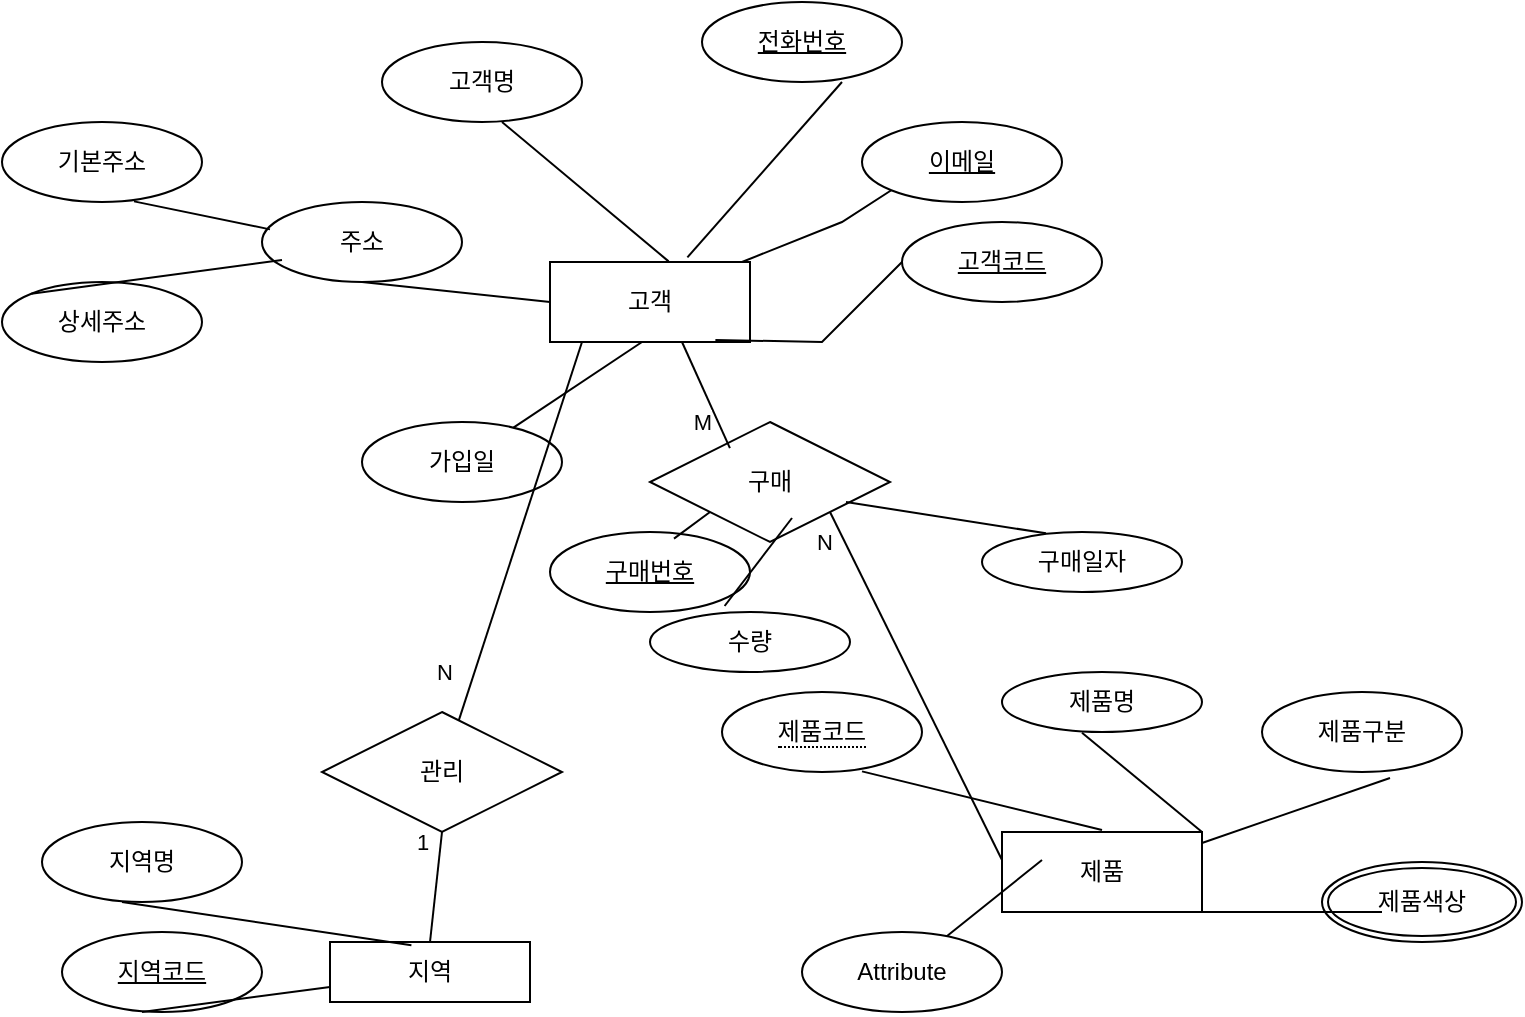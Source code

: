 <mxfile version="24.4.0" type="github">
  <diagram name="페이지-1" id="kJvjHG_07xl32h4U-tFJ">
    <mxGraphModel dx="1170" dy="763" grid="1" gridSize="10" guides="1" tooltips="1" connect="1" arrows="1" fold="1" page="1" pageScale="1" pageWidth="827" pageHeight="1169" math="0" shadow="0">
      <root>
        <mxCell id="0" />
        <mxCell id="1" parent="0" />
        <mxCell id="_tkusnZV7Iklj_QXmHQj-2" value="고객" style="whiteSpace=wrap;html=1;align=center;" vertex="1" parent="1">
          <mxGeometry x="304" y="210" width="100" height="40" as="geometry" />
        </mxCell>
        <mxCell id="_tkusnZV7Iklj_QXmHQj-3" value="고객명" style="ellipse;whiteSpace=wrap;html=1;align=center;" vertex="1" parent="1">
          <mxGeometry x="220" y="100" width="100" height="40" as="geometry" />
        </mxCell>
        <mxCell id="_tkusnZV7Iklj_QXmHQj-4" value="" style="endArrow=none;html=1;rounded=0;entryX=0.593;entryY=-0.008;entryDx=0;entryDy=0;entryPerimeter=0;" edge="1" parent="1" target="_tkusnZV7Iklj_QXmHQj-2">
          <mxGeometry relative="1" as="geometry">
            <mxPoint x="280" y="140" as="sourcePoint" />
            <mxPoint x="440" y="140" as="targetPoint" />
          </mxGeometry>
        </mxCell>
        <mxCell id="_tkusnZV7Iklj_QXmHQj-5" value="전화번호" style="ellipse;whiteSpace=wrap;html=1;align=center;fontStyle=4;" vertex="1" parent="1">
          <mxGeometry x="380" y="80" width="100" height="40" as="geometry" />
        </mxCell>
        <mxCell id="_tkusnZV7Iklj_QXmHQj-7" value="" style="endArrow=none;html=1;rounded=0;exitX=0.687;exitY=-0.058;exitDx=0;exitDy=0;exitPerimeter=0;" edge="1" parent="1" source="_tkusnZV7Iklj_QXmHQj-2">
          <mxGeometry relative="1" as="geometry">
            <mxPoint x="290" y="120" as="sourcePoint" />
            <mxPoint x="450" y="120" as="targetPoint" />
          </mxGeometry>
        </mxCell>
        <mxCell id="_tkusnZV7Iklj_QXmHQj-8" value="이메일" style="ellipse;whiteSpace=wrap;html=1;align=center;fontStyle=4;" vertex="1" parent="1">
          <mxGeometry x="460" y="140" width="100" height="40" as="geometry" />
        </mxCell>
        <mxCell id="_tkusnZV7Iklj_QXmHQj-9" value="" style="endArrow=none;html=1;rounded=0;entryX=0;entryY=1;entryDx=0;entryDy=0;" edge="1" parent="1" target="_tkusnZV7Iklj_QXmHQj-8">
          <mxGeometry relative="1" as="geometry">
            <mxPoint x="400" y="210" as="sourcePoint" />
            <mxPoint x="460" y="130" as="targetPoint" />
            <Array as="points">
              <mxPoint x="450" y="190" />
            </Array>
          </mxGeometry>
        </mxCell>
        <mxCell id="_tkusnZV7Iklj_QXmHQj-10" value="고객코드" style="ellipse;whiteSpace=wrap;html=1;align=center;fontStyle=4;" vertex="1" parent="1">
          <mxGeometry x="480" y="190" width="100" height="40" as="geometry" />
        </mxCell>
        <mxCell id="_tkusnZV7Iklj_QXmHQj-11" value="" style="endArrow=none;html=1;rounded=0;exitX=0.827;exitY=0.975;exitDx=0;exitDy=0;exitPerimeter=0;" edge="1" parent="1" source="_tkusnZV7Iklj_QXmHQj-2">
          <mxGeometry relative="1" as="geometry">
            <mxPoint x="403" y="298" as="sourcePoint" />
            <mxPoint x="480" y="210" as="targetPoint" />
            <Array as="points">
              <mxPoint x="440" y="250" />
            </Array>
          </mxGeometry>
        </mxCell>
        <mxCell id="_tkusnZV7Iklj_QXmHQj-12" value="주소" style="ellipse;whiteSpace=wrap;html=1;align=center;" vertex="1" parent="1">
          <mxGeometry x="160" y="180" width="100" height="40" as="geometry" />
        </mxCell>
        <mxCell id="_tkusnZV7Iklj_QXmHQj-13" value="기본주소" style="ellipse;whiteSpace=wrap;html=1;align=center;" vertex="1" parent="1">
          <mxGeometry x="30" y="140" width="100" height="40" as="geometry" />
        </mxCell>
        <mxCell id="_tkusnZV7Iklj_QXmHQj-14" value="상세주소" style="ellipse;whiteSpace=wrap;html=1;align=center;" vertex="1" parent="1">
          <mxGeometry x="30" y="220" width="100" height="40" as="geometry" />
        </mxCell>
        <mxCell id="_tkusnZV7Iklj_QXmHQj-15" value="" style="endArrow=none;html=1;rounded=0;entryX=0;entryY=0.5;entryDx=0;entryDy=0;exitX=0.5;exitY=1;exitDx=0;exitDy=0;" edge="1" parent="1" source="_tkusnZV7Iklj_QXmHQj-12" target="_tkusnZV7Iklj_QXmHQj-2">
          <mxGeometry relative="1" as="geometry">
            <mxPoint x="210" y="210" as="sourcePoint" />
            <mxPoint x="370" y="210" as="targetPoint" />
          </mxGeometry>
        </mxCell>
        <mxCell id="_tkusnZV7Iklj_QXmHQj-16" value="" style="endArrow=none;html=1;rounded=0;exitX=0.66;exitY=0.992;exitDx=0;exitDy=0;exitPerimeter=0;entryX=0.04;entryY=0.342;entryDx=0;entryDy=0;entryPerimeter=0;" edge="1" parent="1" source="_tkusnZV7Iklj_QXmHQj-13" target="_tkusnZV7Iklj_QXmHQj-12">
          <mxGeometry relative="1" as="geometry">
            <mxPoint x="20" y="200" as="sourcePoint" />
            <mxPoint x="180" y="200" as="targetPoint" />
          </mxGeometry>
        </mxCell>
        <mxCell id="_tkusnZV7Iklj_QXmHQj-17" value="" style="endArrow=none;html=1;rounded=0;exitX=0;exitY=0;exitDx=0;exitDy=0;" edge="1" parent="1" source="_tkusnZV7Iklj_QXmHQj-14">
          <mxGeometry relative="1" as="geometry">
            <mxPoint x="10" y="209" as="sourcePoint" />
            <mxPoint x="170" y="209" as="targetPoint" />
          </mxGeometry>
        </mxCell>
        <mxCell id="_tkusnZV7Iklj_QXmHQj-18" value="가입일" style="ellipse;whiteSpace=wrap;html=1;align=center;" vertex="1" parent="1">
          <mxGeometry x="210" y="290" width="100" height="40" as="geometry" />
        </mxCell>
        <mxCell id="_tkusnZV7Iklj_QXmHQj-19" value="" style="endArrow=none;html=1;rounded=0;" edge="1" parent="1" source="_tkusnZV7Iklj_QXmHQj-18">
          <mxGeometry relative="1" as="geometry">
            <mxPoint x="190" y="250" as="sourcePoint" />
            <mxPoint x="350" y="250" as="targetPoint" />
          </mxGeometry>
        </mxCell>
        <mxCell id="_tkusnZV7Iklj_QXmHQj-22" value="지역" style="whiteSpace=wrap;html=1;align=center;" vertex="1" parent="1">
          <mxGeometry x="194" y="550" width="100" height="30" as="geometry" />
        </mxCell>
        <mxCell id="_tkusnZV7Iklj_QXmHQj-23" value="지역명&lt;span style=&quot;color: rgba(0, 0, 0, 0); font-family: monospace; font-size: 0px; text-align: start; text-wrap: nowrap;&quot;&gt;%3CmxGraphModel%3E%3Croot%3E%3CmxCell%20id%3D%220%22%2F%3E%3CmxCell%20id%3D%221%22%20parent%3D%220%22%2F%3E%3CmxCell%20id%3D%222%22%20value%3D%22%EC%A7%80%EC%97%AD%22%20style%3D%22ellipse%3BwhiteSpace%3Dwrap%3Bhtml%3D1%3Balign%3Dcenter%3B%22%20vertex%3D%221%22%20parent%3D%221%22%3E%3CmxGeometry%20x%3D%22170%22%20y%3D%22300%22%20width%3D%22100%22%20height%3D%2240%22%20as%3D%22geometry%22%2F%3E%3C%2FmxCell%3E%3C%2Froot%3E%3C%2FmxGraphModel%3E&lt;/span&gt;" style="ellipse;whiteSpace=wrap;html=1;align=center;" vertex="1" parent="1">
          <mxGeometry x="50" y="490" width="100" height="40" as="geometry" />
        </mxCell>
        <mxCell id="_tkusnZV7Iklj_QXmHQj-25" value="" style="endArrow=none;html=1;rounded=0;entryX=0.407;entryY=0.056;entryDx=0;entryDy=0;entryPerimeter=0;" edge="1" parent="1" target="_tkusnZV7Iklj_QXmHQj-22">
          <mxGeometry relative="1" as="geometry">
            <mxPoint x="90" y="530" as="sourcePoint" />
            <mxPoint x="260" y="590" as="targetPoint" />
          </mxGeometry>
        </mxCell>
        <mxCell id="_tkusnZV7Iklj_QXmHQj-26" value="지역코드" style="ellipse;whiteSpace=wrap;html=1;align=center;fontStyle=4;" vertex="1" parent="1">
          <mxGeometry x="60" y="545" width="100" height="40" as="geometry" />
        </mxCell>
        <mxCell id="_tkusnZV7Iklj_QXmHQj-27" value="" style="endArrow=none;html=1;rounded=0;entryX=0;entryY=0.75;entryDx=0;entryDy=0;" edge="1" parent="1" target="_tkusnZV7Iklj_QXmHQj-22">
          <mxGeometry relative="1" as="geometry">
            <mxPoint x="100" y="585" as="sourcePoint" />
            <mxPoint x="260" y="585" as="targetPoint" />
          </mxGeometry>
        </mxCell>
        <mxCell id="_tkusnZV7Iklj_QXmHQj-28" value="제품" style="whiteSpace=wrap;html=1;align=center;" vertex="1" parent="1">
          <mxGeometry x="530" y="495" width="100" height="40" as="geometry" />
        </mxCell>
        <mxCell id="_tkusnZV7Iklj_QXmHQj-29" value="&lt;span style=&quot;border-bottom: 1px dotted&quot;&gt;제품코드&lt;/span&gt;" style="ellipse;whiteSpace=wrap;html=1;align=center;" vertex="1" parent="1">
          <mxGeometry x="390" y="425" width="100" height="40" as="geometry" />
        </mxCell>
        <mxCell id="_tkusnZV7Iklj_QXmHQj-30" value="제품명" style="ellipse;whiteSpace=wrap;html=1;align=center;" vertex="1" parent="1">
          <mxGeometry x="530" y="415" width="100" height="30" as="geometry" />
        </mxCell>
        <mxCell id="_tkusnZV7Iklj_QXmHQj-31" value="제품구분" style="ellipse;whiteSpace=wrap;html=1;align=center;" vertex="1" parent="1">
          <mxGeometry x="660" y="425" width="100" height="40" as="geometry" />
        </mxCell>
        <mxCell id="_tkusnZV7Iklj_QXmHQj-32" value="" style="endArrow=none;html=1;rounded=0;exitX=0.7;exitY=0.992;exitDx=0;exitDy=0;exitPerimeter=0;" edge="1" parent="1" source="_tkusnZV7Iklj_QXmHQj-29">
          <mxGeometry relative="1" as="geometry">
            <mxPoint x="420" y="494" as="sourcePoint" />
            <mxPoint x="580" y="494" as="targetPoint" />
          </mxGeometry>
        </mxCell>
        <mxCell id="_tkusnZV7Iklj_QXmHQj-33" value="" style="endArrow=none;html=1;rounded=0;exitX=0.4;exitY=1.011;exitDx=0;exitDy=0;exitPerimeter=0;" edge="1" parent="1" source="_tkusnZV7Iklj_QXmHQj-30">
          <mxGeometry relative="1" as="geometry">
            <mxPoint x="510" y="466" as="sourcePoint" />
            <mxPoint x="630" y="495" as="targetPoint" />
          </mxGeometry>
        </mxCell>
        <mxCell id="_tkusnZV7Iklj_QXmHQj-34" value="" style="endArrow=none;html=1;rounded=0;exitX=0.7;exitY=0.992;exitDx=0;exitDy=0;exitPerimeter=0;entryX=0.64;entryY=1.075;entryDx=0;entryDy=0;entryPerimeter=0;" edge="1" parent="1" target="_tkusnZV7Iklj_QXmHQj-31">
          <mxGeometry relative="1" as="geometry">
            <mxPoint x="630" y="500.5" as="sourcePoint" />
            <mxPoint x="750" y="529.5" as="targetPoint" />
          </mxGeometry>
        </mxCell>
        <mxCell id="_tkusnZV7Iklj_QXmHQj-35" value="제품색상" style="ellipse;shape=doubleEllipse;margin=3;whiteSpace=wrap;html=1;align=center;" vertex="1" parent="1">
          <mxGeometry x="690" y="510" width="100" height="40" as="geometry" />
        </mxCell>
        <mxCell id="_tkusnZV7Iklj_QXmHQj-36" value="" style="endArrow=none;html=1;rounded=0;" edge="1" parent="1">
          <mxGeometry relative="1" as="geometry">
            <mxPoint x="560" y="535" as="sourcePoint" />
            <mxPoint x="720" y="535" as="targetPoint" />
          </mxGeometry>
        </mxCell>
        <mxCell id="_tkusnZV7Iklj_QXmHQj-37" value="Attribute" style="ellipse;whiteSpace=wrap;html=1;align=center;" vertex="1" parent="1">
          <mxGeometry x="430" y="545" width="100" height="40" as="geometry" />
        </mxCell>
        <mxCell id="_tkusnZV7Iklj_QXmHQj-38" value="" style="endArrow=none;html=1;rounded=0;" edge="1" parent="1" source="_tkusnZV7Iklj_QXmHQj-37">
          <mxGeometry relative="1" as="geometry">
            <mxPoint x="390" y="509" as="sourcePoint" />
            <mxPoint x="550" y="509" as="targetPoint" />
          </mxGeometry>
        </mxCell>
        <mxCell id="_tkusnZV7Iklj_QXmHQj-41" value="관리" style="shape=rhombus;perimeter=rhombusPerimeter;whiteSpace=wrap;html=1;align=center;" vertex="1" parent="1">
          <mxGeometry x="190" y="435" width="120" height="60" as="geometry" />
        </mxCell>
        <mxCell id="_tkusnZV7Iklj_QXmHQj-42" value="" style="endArrow=none;html=1;rounded=0;" edge="1" parent="1" source="_tkusnZV7Iklj_QXmHQj-41">
          <mxGeometry relative="1" as="geometry">
            <mxPoint x="160" y="250" as="sourcePoint" />
            <mxPoint x="320" y="250" as="targetPoint" />
          </mxGeometry>
        </mxCell>
        <mxCell id="_tkusnZV7Iklj_QXmHQj-44" value="N" style="edgeLabel;html=1;align=center;verticalAlign=middle;resizable=0;points=[];" vertex="1" connectable="0" parent="_tkusnZV7Iklj_QXmHQj-42">
          <mxGeometry x="-0.644" y="-1" relative="1" as="geometry">
            <mxPoint x="-20" y="9" as="offset" />
          </mxGeometry>
        </mxCell>
        <mxCell id="_tkusnZV7Iklj_QXmHQj-43" value="" style="endArrow=none;html=1;rounded=0;exitX=0.5;exitY=0;exitDx=0;exitDy=0;entryX=0.5;entryY=1;entryDx=0;entryDy=0;" edge="1" parent="1" source="_tkusnZV7Iklj_QXmHQj-22" target="_tkusnZV7Iklj_QXmHQj-41">
          <mxGeometry relative="1" as="geometry">
            <mxPoint x="70" y="480" as="sourcePoint" />
            <mxPoint x="250" y="500" as="targetPoint" />
          </mxGeometry>
        </mxCell>
        <mxCell id="_tkusnZV7Iklj_QXmHQj-45" value="1" style="edgeLabel;html=1;align=center;verticalAlign=middle;resizable=0;points=[];" vertex="1" connectable="0" parent="_tkusnZV7Iklj_QXmHQj-43">
          <mxGeometry x="-0.087" y="-1" relative="1" as="geometry">
            <mxPoint x="-8" y="-25" as="offset" />
          </mxGeometry>
        </mxCell>
        <mxCell id="_tkusnZV7Iklj_QXmHQj-46" value="구매" style="shape=rhombus;perimeter=rhombusPerimeter;whiteSpace=wrap;html=1;align=center;" vertex="1" parent="1">
          <mxGeometry x="354" y="290" width="120" height="60" as="geometry" />
        </mxCell>
        <mxCell id="_tkusnZV7Iklj_QXmHQj-48" value="구매번호" style="ellipse;whiteSpace=wrap;html=1;align=center;fontStyle=4;" vertex="1" parent="1">
          <mxGeometry x="304" y="345" width="100" height="40" as="geometry" />
        </mxCell>
        <mxCell id="_tkusnZV7Iklj_QXmHQj-49" value="수량" style="ellipse;whiteSpace=wrap;html=1;align=center;" vertex="1" parent="1">
          <mxGeometry x="354" y="385" width="100" height="30" as="geometry" />
        </mxCell>
        <mxCell id="_tkusnZV7Iklj_QXmHQj-50" value="구매일자" style="ellipse;whiteSpace=wrap;html=1;align=center;" vertex="1" parent="1">
          <mxGeometry x="520" y="345" width="100" height="30" as="geometry" />
        </mxCell>
        <mxCell id="_tkusnZV7Iklj_QXmHQj-51" value="" style="endArrow=none;html=1;rounded=0;exitX=0.62;exitY=0.083;exitDx=0;exitDy=0;exitPerimeter=0;entryX=0;entryY=1;entryDx=0;entryDy=0;" edge="1" parent="1" source="_tkusnZV7Iklj_QXmHQj-48" target="_tkusnZV7Iklj_QXmHQj-46">
          <mxGeometry relative="1" as="geometry">
            <mxPoint x="344" y="280" as="sourcePoint" />
            <mxPoint x="380" y="340" as="targetPoint" />
          </mxGeometry>
        </mxCell>
        <mxCell id="_tkusnZV7Iklj_QXmHQj-53" value="" style="endArrow=none;html=1;rounded=0;exitX=0.62;exitY=0.083;exitDx=0;exitDy=0;exitPerimeter=0;entryX=0.32;entryY=0.022;entryDx=0;entryDy=0;entryPerimeter=0;" edge="1" parent="1" target="_tkusnZV7Iklj_QXmHQj-50">
          <mxGeometry relative="1" as="geometry">
            <mxPoint x="452" y="330" as="sourcePoint" />
            <mxPoint x="520" y="307" as="targetPoint" />
          </mxGeometry>
        </mxCell>
        <mxCell id="_tkusnZV7Iklj_QXmHQj-54" value="" style="endArrow=none;html=1;rounded=0;exitX=0.62;exitY=0.083;exitDx=0;exitDy=0;exitPerimeter=0;entryX=0.373;entryY=-0.1;entryDx=0;entryDy=0;entryPerimeter=0;" edge="1" parent="1" target="_tkusnZV7Iklj_QXmHQj-49">
          <mxGeometry relative="1" as="geometry">
            <mxPoint x="425" y="338" as="sourcePoint" />
            <mxPoint x="503" y="320" as="targetPoint" />
          </mxGeometry>
        </mxCell>
        <mxCell id="_tkusnZV7Iklj_QXmHQj-55" value="" style="endArrow=none;html=1;rounded=0;entryX=0.333;entryY=0.217;entryDx=0;entryDy=0;entryPerimeter=0;" edge="1" parent="1" target="_tkusnZV7Iklj_QXmHQj-46">
          <mxGeometry relative="1" as="geometry">
            <mxPoint x="370" y="250" as="sourcePoint" />
            <mxPoint x="530" y="250" as="targetPoint" />
          </mxGeometry>
        </mxCell>
        <mxCell id="_tkusnZV7Iklj_QXmHQj-57" value="M" style="edgeLabel;html=1;align=center;verticalAlign=middle;resizable=0;points=[];" vertex="1" connectable="0" parent="_tkusnZV7Iklj_QXmHQj-55">
          <mxGeometry x="-0.017" y="-2" relative="1" as="geometry">
            <mxPoint y="13" as="offset" />
          </mxGeometry>
        </mxCell>
        <mxCell id="_tkusnZV7Iklj_QXmHQj-56" value="" style="endArrow=none;html=1;rounded=0;exitX=1;exitY=1;exitDx=0;exitDy=0;" edge="1" parent="1" source="_tkusnZV7Iklj_QXmHQj-46">
          <mxGeometry relative="1" as="geometry">
            <mxPoint x="370" y="509" as="sourcePoint" />
            <mxPoint x="530" y="509" as="targetPoint" />
          </mxGeometry>
        </mxCell>
        <mxCell id="_tkusnZV7Iklj_QXmHQj-58" value="N" style="edgeLabel;html=1;align=center;verticalAlign=middle;resizable=0;points=[];" vertex="1" connectable="0" parent="_tkusnZV7Iklj_QXmHQj-56">
          <mxGeometry x="-0.573" y="-2" relative="1" as="geometry">
            <mxPoint x="-20" y="-23" as="offset" />
          </mxGeometry>
        </mxCell>
      </root>
    </mxGraphModel>
  </diagram>
</mxfile>
